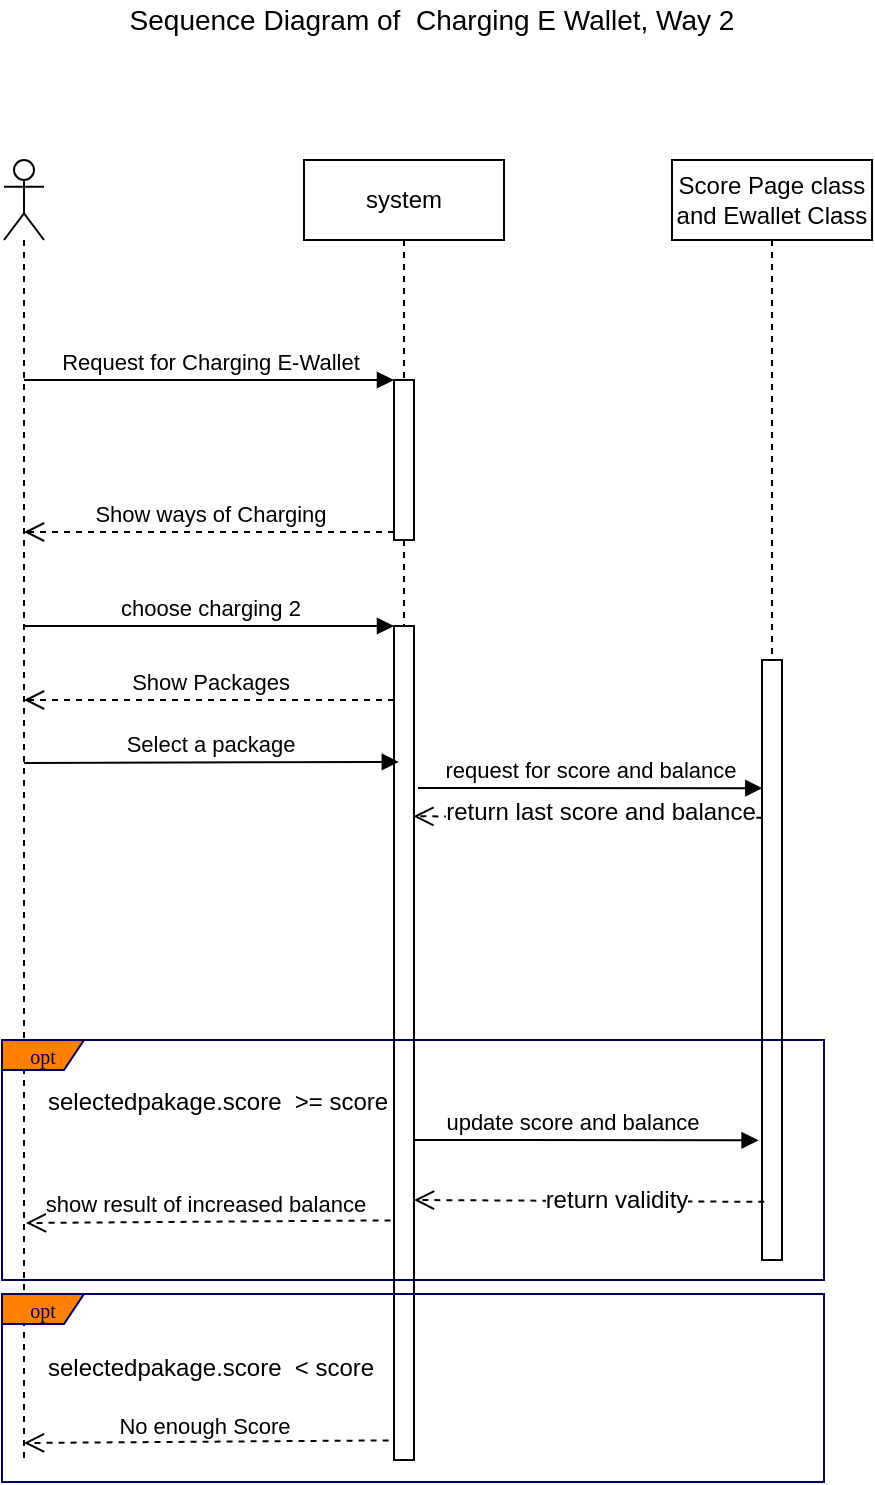 <mxfile version="10.6.6" type="github"><diagram id="IqyIBpaEMfMTHYsmsyAy" name="Page-1"><mxGraphModel dx="966" dy="806" grid="1" gridSize="10" guides="1" tooltips="1" connect="1" arrows="1" fold="1" page="1" pageScale="1" pageWidth="1169" pageHeight="827" math="0" shadow="0"><root><mxCell id="0"/><mxCell id="1" parent="0"/><mxCell id="jHCoUY_uH2aiycx7JUti-1" value="" style="shape=umlLifeline;participant=umlActor;perimeter=lifelinePerimeter;whiteSpace=wrap;html=1;container=1;collapsible=0;recursiveResize=0;verticalAlign=top;spacingTop=36;labelBackgroundColor=#ffffff;outlineConnect=0;" parent="1" vertex="1"><mxGeometry x="150" y="140" width="20" height="650" as="geometry"/></mxCell><mxCell id="jHCoUY_uH2aiycx7JUti-2" value="system" style="shape=umlLifeline;perimeter=lifelinePerimeter;whiteSpace=wrap;html=1;container=1;collapsible=0;recursiveResize=0;outlineConnect=0;" parent="1" vertex="1"><mxGeometry x="300" y="140" width="100" height="650" as="geometry"/></mxCell><mxCell id="jHCoUY_uH2aiycx7JUti-4" value="" style="html=1;points=[];perimeter=orthogonalPerimeter;" parent="jHCoUY_uH2aiycx7JUti-2" vertex="1"><mxGeometry x="45" y="110" width="10" height="80" as="geometry"/></mxCell><mxCell id="jHCoUY_uH2aiycx7JUti-7" value="" style="html=1;points=[];perimeter=orthogonalPerimeter;" parent="jHCoUY_uH2aiycx7JUti-2" vertex="1"><mxGeometry x="45" y="233" width="10" height="417" as="geometry"/></mxCell><mxCell id="jHCoUY_uH2aiycx7JUti-3" value="Score Page class and Ewallet Class" style="shape=umlLifeline;perimeter=lifelinePerimeter;whiteSpace=wrap;html=1;container=1;collapsible=0;recursiveResize=0;outlineConnect=0;" parent="1" vertex="1"><mxGeometry x="484" y="140" width="100" height="550" as="geometry"/></mxCell><mxCell id="jHCoUY_uH2aiycx7JUti-13" value="" style="html=1;points=[];perimeter=orthogonalPerimeter;" parent="jHCoUY_uH2aiycx7JUti-3" vertex="1"><mxGeometry x="45" y="250" width="10" height="300" as="geometry"/></mxCell><mxCell id="jHCoUY_uH2aiycx7JUti-5" value="Request for Charging E-Wallet" style="html=1;verticalAlign=bottom;endArrow=block;entryX=0;entryY=0;" parent="1" source="jHCoUY_uH2aiycx7JUti-1" target="jHCoUY_uH2aiycx7JUti-4" edge="1"><mxGeometry relative="1" as="geometry"><mxPoint x="275" y="250" as="sourcePoint"/></mxGeometry></mxCell><mxCell id="jHCoUY_uH2aiycx7JUti-6" value="Show ways of Charging" style="html=1;verticalAlign=bottom;endArrow=open;dashed=1;endSize=8;exitX=0;exitY=0.95;" parent="1" source="jHCoUY_uH2aiycx7JUti-4" target="jHCoUY_uH2aiycx7JUti-1" edge="1"><mxGeometry relative="1" as="geometry"><mxPoint x="275" y="326" as="targetPoint"/></mxGeometry></mxCell><mxCell id="jHCoUY_uH2aiycx7JUti-8" value="choose charging 2" style="html=1;verticalAlign=bottom;endArrow=block;entryX=0;entryY=0;" parent="1" source="jHCoUY_uH2aiycx7JUti-1" target="jHCoUY_uH2aiycx7JUti-7" edge="1"><mxGeometry relative="1" as="geometry"><mxPoint x="275" y="373" as="sourcePoint"/></mxGeometry></mxCell><mxCell id="jHCoUY_uH2aiycx7JUti-14" value="request for score and balance" style="html=1;verticalAlign=bottom;endArrow=block;entryX=0;entryY=0;" parent="1" edge="1"><mxGeometry relative="1" as="geometry"><mxPoint x="357" y="454" as="sourcePoint"/><mxPoint x="529.172" y="454.069" as="targetPoint"/></mxGeometry></mxCell><mxCell id="jHCoUY_uH2aiycx7JUti-16" value="show result of increased balance&amp;nbsp;" style="html=1;verticalAlign=bottom;endArrow=open;dashed=1;endSize=8;exitX=-0.3;exitY=0.844;exitDx=0;exitDy=0;exitPerimeter=0;" parent="1" edge="1"><mxGeometry relative="1" as="geometry"><mxPoint x="343.276" y="670.19" as="sourcePoint"/><mxPoint x="161" y="671.5" as="targetPoint"/></mxGeometry></mxCell><mxCell id="FimZArm0QDfZPcic5w7x-1" value="&lt;font style=&quot;font-size: 14px&quot;&gt;Sequence Diagram of &amp;nbsp;Charging E Wallet, Way 2&lt;/font&gt;" style="text;html=1;strokeColor=none;fillColor=none;align=center;verticalAlign=middle;whiteSpace=wrap;rounded=0;" parent="1" vertex="1"><mxGeometry x="189" y="60" width="350" height="20" as="geometry"/></mxCell><mxCell id="l-m0j8MroSa5p4Xotf77-1" value="Show Packages" style="html=1;verticalAlign=bottom;endArrow=open;dashed=1;endSize=8;exitX=0;exitY=0.95;" parent="1" target="jHCoUY_uH2aiycx7JUti-1" edge="1"><mxGeometry relative="1" as="geometry"><mxPoint x="173" y="412" as="targetPoint"/><mxPoint x="345" y="410" as="sourcePoint"/></mxGeometry></mxCell><mxCell id="l-m0j8MroSa5p4Xotf77-2" value="Select a package" style="html=1;verticalAlign=bottom;endArrow=block;entryX=0.241;entryY=0.163;entryDx=0;entryDy=0;entryPerimeter=0;" parent="1" target="jHCoUY_uH2aiycx7JUti-7" edge="1"><mxGeometry width="80" relative="1" as="geometry"><mxPoint x="160" y="441.5" as="sourcePoint"/><mxPoint x="343" y="500" as="targetPoint"/></mxGeometry></mxCell><mxCell id="l-m0j8MroSa5p4Xotf77-3" value="" style="html=1;verticalAlign=bottom;endArrow=open;dashed=1;endSize=8;exitX=0;exitY=0.95;entryX=0.946;entryY=0.284;entryDx=0;entryDy=0;entryPerimeter=0;" parent="1" edge="1"><mxGeometry relative="1" as="geometry"><mxPoint x="354.69" y="468.138" as="targetPoint"/><mxPoint x="529.172" y="468.931" as="sourcePoint"/></mxGeometry></mxCell><mxCell id="l-m0j8MroSa5p4Xotf77-4" value="return last score and balance" style="text;html=1;resizable=0;points=[];align=center;verticalAlign=middle;labelBackgroundColor=#ffffff;" parent="l-m0j8MroSa5p4Xotf77-3" vertex="1" connectable="0"><mxGeometry x="0.115" y="-3" relative="1" as="geometry"><mxPoint x="16" as="offset"/></mxGeometry></mxCell><mxCell id="l-m0j8MroSa5p4Xotf77-8" value="update score and balance" style="html=1;verticalAlign=bottom;endArrow=block;entryX=0;entryY=0;" parent="1" edge="1"><mxGeometry x="-0.083" relative="1" as="geometry"><mxPoint x="355" y="630" as="sourcePoint"/><mxPoint x="527.286" y="630.143" as="targetPoint"/><mxPoint as="offset"/></mxGeometry></mxCell><mxCell id="l-m0j8MroSa5p4Xotf77-9" value="" style="html=1;verticalAlign=bottom;endArrow=open;dashed=1;endSize=8;exitX=0;exitY=0.95;" parent="1" edge="1"><mxGeometry relative="1" as="geometry"><mxPoint x="355" y="660" as="targetPoint"/><mxPoint x="530.172" y="660.931" as="sourcePoint"/></mxGeometry></mxCell><mxCell id="l-m0j8MroSa5p4Xotf77-10" value="return validity" style="text;html=1;resizable=0;points=[];align=center;verticalAlign=middle;labelBackgroundColor=#ffffff;" parent="l-m0j8MroSa5p4Xotf77-9" vertex="1" connectable="0"><mxGeometry x="0.115" y="-3" relative="1" as="geometry"><mxPoint x="23.5" y="2.5" as="offset"/></mxGeometry></mxCell><mxCell id="l-m0j8MroSa5p4Xotf77-11" value="selectedpakage.score&amp;nbsp; &amp;gt;= score" style="text;html=1;" parent="1" vertex="1"><mxGeometry x="170" y="597" width="110" height="25" as="geometry"/></mxCell><mxCell id="l-m0j8MroSa5p4Xotf77-15" value="selectedpakage.score&amp;nbsp; &amp;lt; score" style="text;html=1;" parent="1" vertex="1"><mxGeometry x="170" y="730" width="110" height="25" as="geometry"/></mxCell><mxCell id="l-m0j8MroSa5p4Xotf77-16" value="No enough Score" style="html=1;verticalAlign=bottom;endArrow=open;dashed=1;endSize=8;exitX=-0.3;exitY=0.844;exitDx=0;exitDy=0;exitPerimeter=0;" parent="1" edge="1"><mxGeometry x="0.013" y="1" relative="1" as="geometry"><mxPoint x="342.276" y="780.19" as="sourcePoint"/><mxPoint x="160" y="781.5" as="targetPoint"/><mxPoint as="offset"/></mxGeometry></mxCell><mxCell id="l-m0j8MroSa5p4Xotf77-17" value="opt" style="shape=umlFrame;whiteSpace=wrap;html=1;strokeColor=#000066;fillColor=#FF8000;fontFamily=Tahoma;fontSize=10;fontColor=#000066;align=center;width=41;height=15;" parent="1" vertex="1"><mxGeometry x="149" y="580" width="411" height="120" as="geometry"/></mxCell><mxCell id="l-m0j8MroSa5p4Xotf77-18" value="opt" style="shape=umlFrame;whiteSpace=wrap;html=1;strokeColor=#000066;fillColor=#FF8000;fontFamily=Tahoma;fontSize=10;fontColor=#000066;align=center;width=41;height=15;" parent="1" vertex="1"><mxGeometry x="149" y="707" width="411" height="94" as="geometry"/></mxCell></root></mxGraphModel></diagram></mxfile>